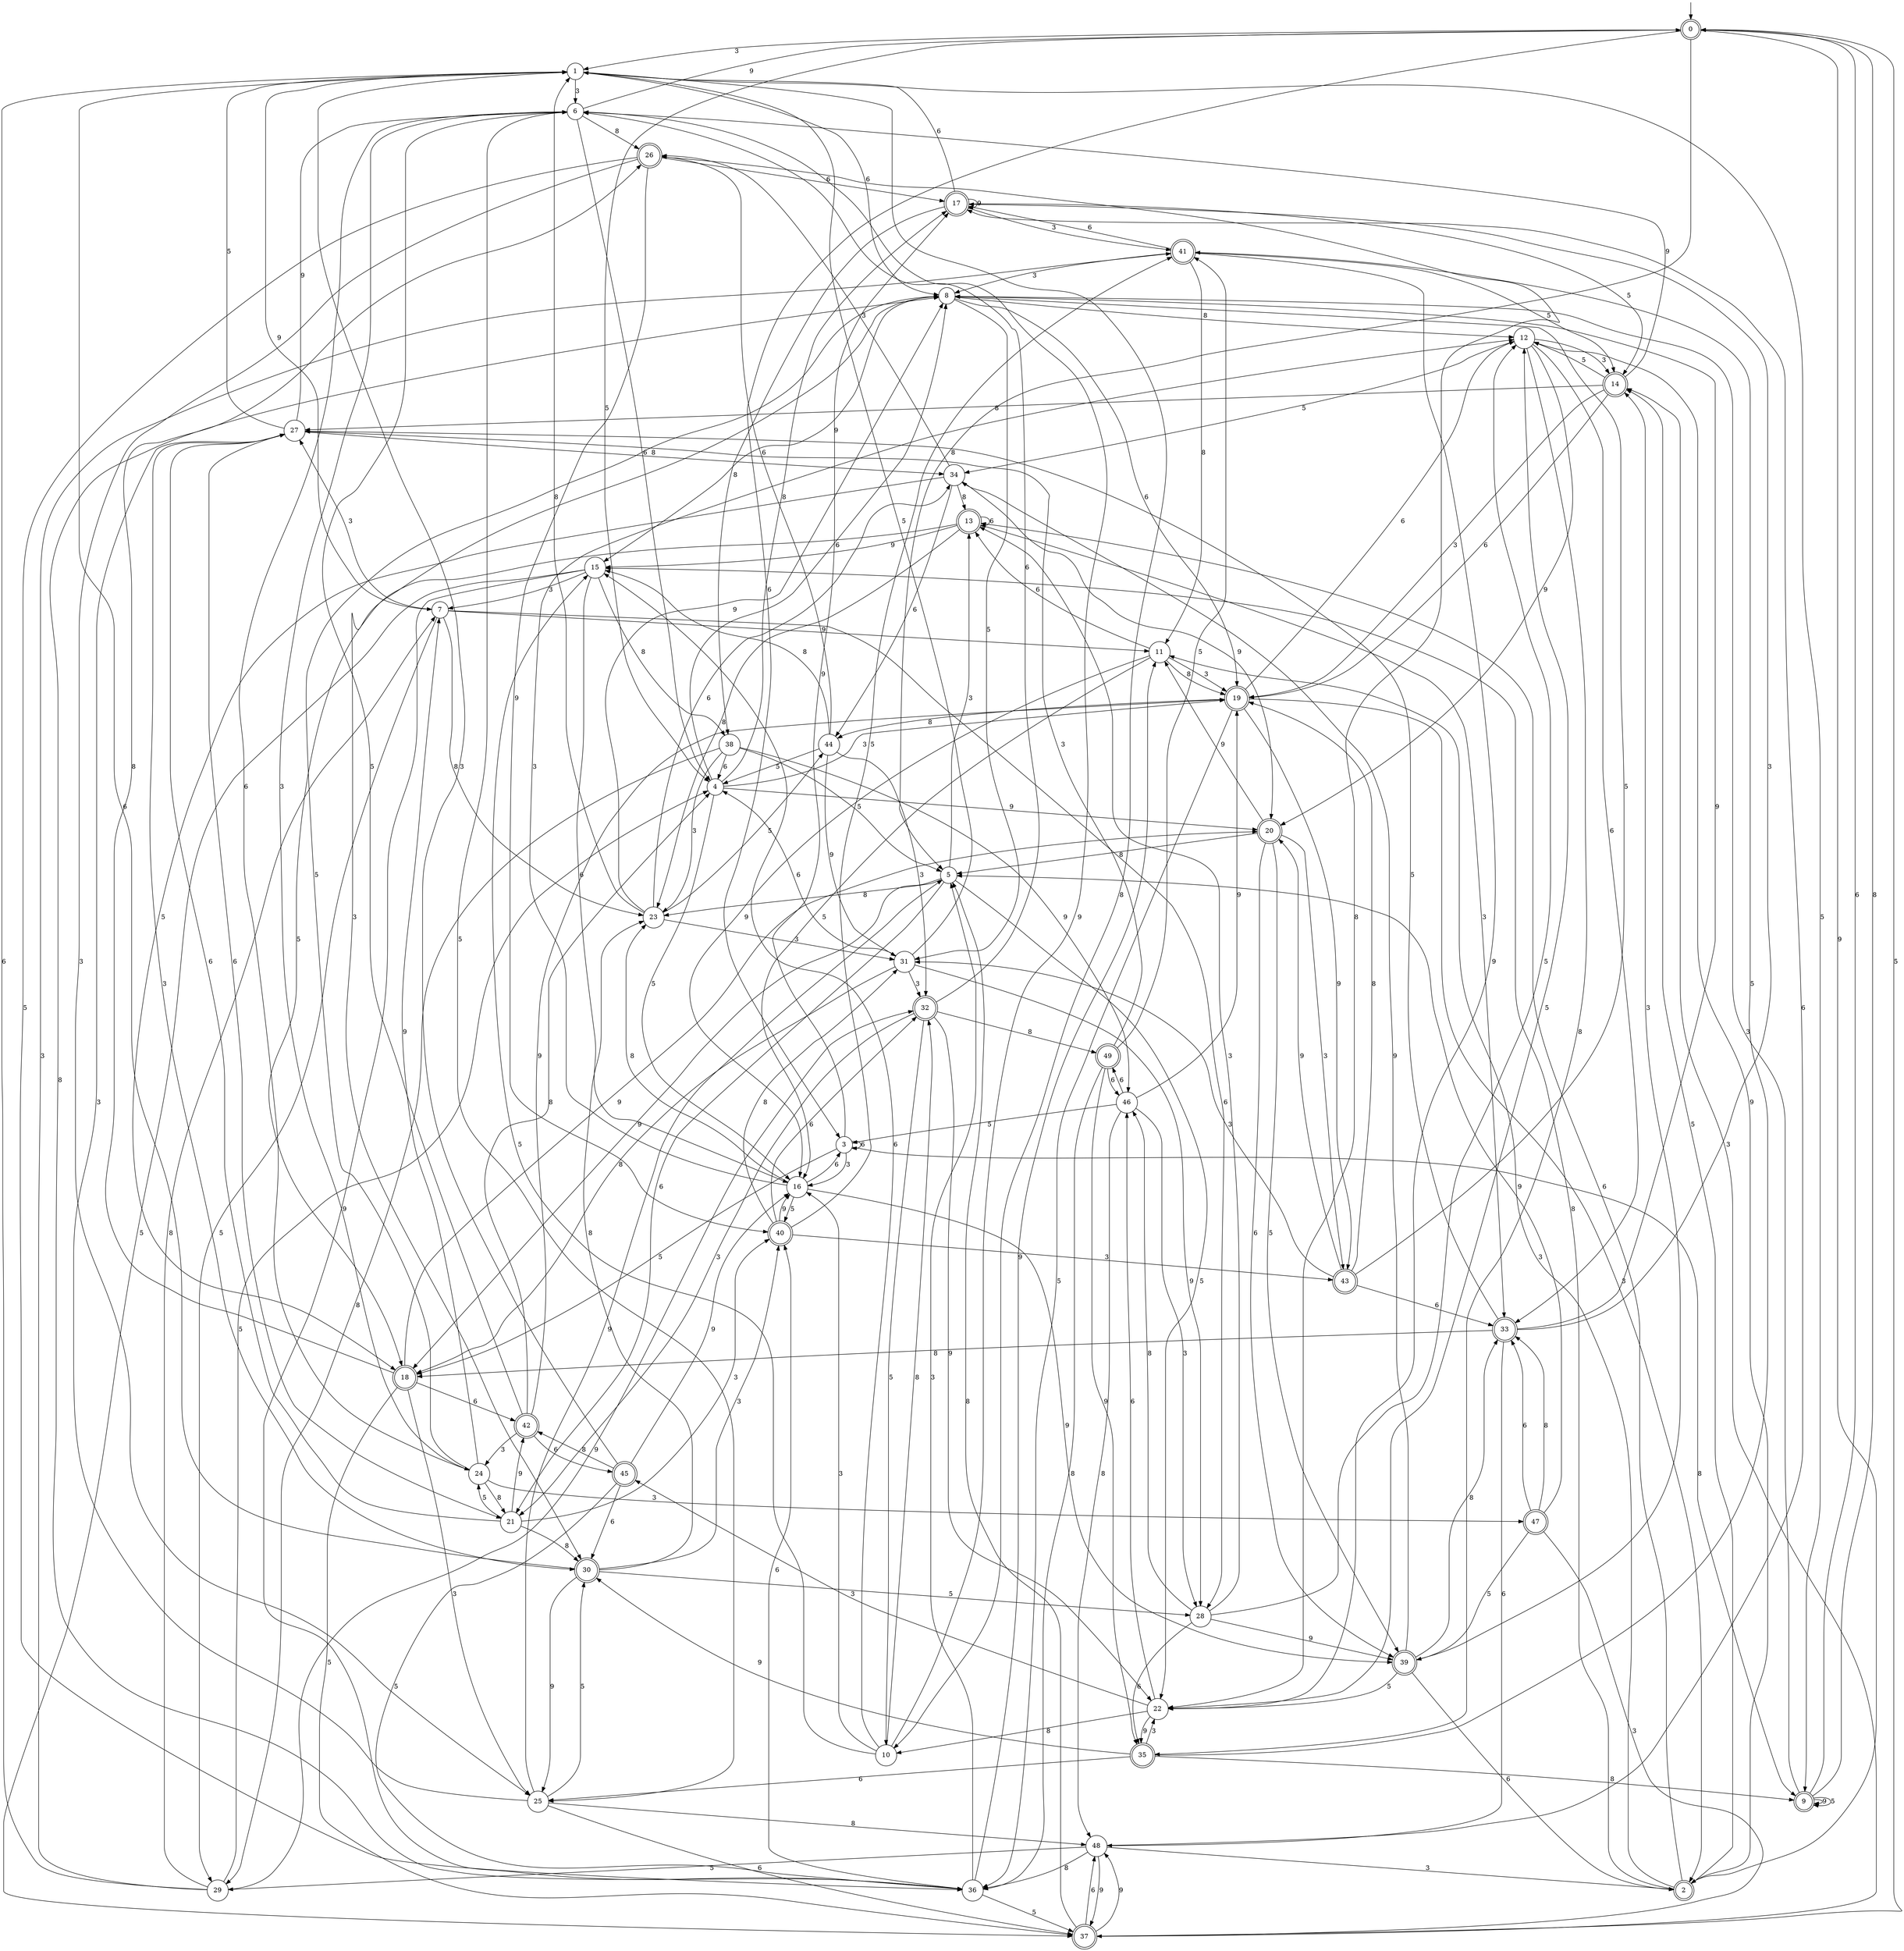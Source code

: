 digraph g {

	s0 [shape="doublecircle" label="0"];
	s1 [shape="circle" label="1"];
	s2 [shape="doublecircle" label="2"];
	s3 [shape="circle" label="3"];
	s4 [shape="circle" label="4"];
	s5 [shape="circle" label="5"];
	s6 [shape="circle" label="6"];
	s7 [shape="circle" label="7"];
	s8 [shape="circle" label="8"];
	s9 [shape="doublecircle" label="9"];
	s10 [shape="circle" label="10"];
	s11 [shape="circle" label="11"];
	s12 [shape="circle" label="12"];
	s13 [shape="doublecircle" label="13"];
	s14 [shape="doublecircle" label="14"];
	s15 [shape="circle" label="15"];
	s16 [shape="circle" label="16"];
	s17 [shape="doublecircle" label="17"];
	s18 [shape="doublecircle" label="18"];
	s19 [shape="doublecircle" label="19"];
	s20 [shape="doublecircle" label="20"];
	s21 [shape="circle" label="21"];
	s22 [shape="circle" label="22"];
	s23 [shape="circle" label="23"];
	s24 [shape="circle" label="24"];
	s25 [shape="circle" label="25"];
	s26 [shape="doublecircle" label="26"];
	s27 [shape="circle" label="27"];
	s28 [shape="circle" label="28"];
	s29 [shape="circle" label="29"];
	s30 [shape="doublecircle" label="30"];
	s31 [shape="circle" label="31"];
	s32 [shape="doublecircle" label="32"];
	s33 [shape="doublecircle" label="33"];
	s34 [shape="circle" label="34"];
	s35 [shape="doublecircle" label="35"];
	s36 [shape="circle" label="36"];
	s37 [shape="doublecircle" label="37"];
	s38 [shape="circle" label="38"];
	s39 [shape="doublecircle" label="39"];
	s40 [shape="doublecircle" label="40"];
	s41 [shape="doublecircle" label="41"];
	s42 [shape="doublecircle" label="42"];
	s43 [shape="doublecircle" label="43"];
	s44 [shape="circle" label="44"];
	s45 [shape="doublecircle" label="45"];
	s46 [shape="circle" label="46"];
	s47 [shape="doublecircle" label="47"];
	s48 [shape="circle" label="48"];
	s49 [shape="doublecircle" label="49"];
	s0 -> s1 [label="3"];
	s0 -> s2 [label="9"];
	s0 -> s3 [label="6"];
	s0 -> s4 [label="5"];
	s0 -> s5 [label="8"];
	s1 -> s6 [label="3"];
	s1 -> s7 [label="9"];
	s1 -> s8 [label="6"];
	s1 -> s9 [label="5"];
	s1 -> s10 [label="8"];
	s2 -> s11 [label="3"];
	s2 -> s12 [label="9"];
	s2 -> s13 [label="6"];
	s2 -> s14 [label="5"];
	s2 -> s15 [label="8"];
	s3 -> s16 [label="3"];
	s3 -> s17 [label="9"];
	s3 -> s3 [label="6"];
	s3 -> s18 [label="5"];
	s3 -> s9 [label="8"];
	s4 -> s19 [label="3"];
	s4 -> s20 [label="9"];
	s4 -> s8 [label="6"];
	s4 -> s16 [label="5"];
	s4 -> s17 [label="8"];
	s5 -> s13 [label="3"];
	s5 -> s18 [label="9"];
	s5 -> s21 [label="6"];
	s5 -> s22 [label="5"];
	s5 -> s23 [label="8"];
	s6 -> s24 [label="3"];
	s6 -> s0 [label="9"];
	s6 -> s4 [label="6"];
	s6 -> s25 [label="5"];
	s6 -> s26 [label="8"];
	s7 -> s27 [label="3"];
	s7 -> s11 [label="9"];
	s7 -> s28 [label="6"];
	s7 -> s29 [label="5"];
	s7 -> s23 [label="8"];
	s8 -> s30 [label="3"];
	s8 -> s15 [label="9"];
	s8 -> s19 [label="6"];
	s8 -> s31 [label="5"];
	s8 -> s12 [label="8"];
	s9 -> s8 [label="3"];
	s9 -> s9 [label="9"];
	s9 -> s0 [label="6"];
	s9 -> s9 [label="5"];
	s9 -> s0 [label="8"];
	s10 -> s16 [label="3"];
	s10 -> s6 [label="9"];
	s10 -> s15 [label="6"];
	s10 -> s15 [label="5"];
	s10 -> s32 [label="8"];
	s11 -> s19 [label="3"];
	s11 -> s16 [label="9"];
	s11 -> s13 [label="6"];
	s11 -> s16 [label="5"];
	s11 -> s19 [label="8"];
	s12 -> s14 [label="3"];
	s12 -> s20 [label="9"];
	s12 -> s33 [label="6"];
	s12 -> s34 [label="5"];
	s12 -> s35 [label="8"];
	s13 -> s33 [label="3"];
	s13 -> s15 [label="9"];
	s13 -> s13 [label="6"];
	s13 -> s18 [label="5"];
	s13 -> s23 [label="8"];
	s14 -> s19 [label="3"];
	s14 -> s6 [label="9"];
	s14 -> s19 [label="6"];
	s14 -> s12 [label="5"];
	s14 -> s27 [label="8"];
	s15 -> s7 [label="3"];
	s15 -> s36 [label="9"];
	s15 -> s16 [label="6"];
	s15 -> s37 [label="5"];
	s15 -> s38 [label="8"];
	s16 -> s12 [label="3"];
	s16 -> s39 [label="9"];
	s16 -> s3 [label="6"];
	s16 -> s40 [label="5"];
	s16 -> s23 [label="8"];
	s17 -> s41 [label="3"];
	s17 -> s17 [label="9"];
	s17 -> s1 [label="6"];
	s17 -> s14 [label="5"];
	s17 -> s38 [label="8"];
	s18 -> s25 [label="3"];
	s18 -> s20 [label="9"];
	s18 -> s42 [label="6"];
	s18 -> s37 [label="5"];
	s18 -> s26 [label="8"];
	s19 -> s2 [label="3"];
	s19 -> s43 [label="9"];
	s19 -> s12 [label="6"];
	s19 -> s36 [label="5"];
	s19 -> s44 [label="8"];
	s20 -> s43 [label="3"];
	s20 -> s11 [label="9"];
	s20 -> s39 [label="6"];
	s20 -> s39 [label="5"];
	s20 -> s5 [label="8"];
	s21 -> s40 [label="3"];
	s21 -> s42 [label="9"];
	s21 -> s27 [label="6"];
	s21 -> s24 [label="5"];
	s21 -> s30 [label="8"];
	s22 -> s45 [label="3"];
	s22 -> s35 [label="9"];
	s22 -> s46 [label="6"];
	s22 -> s12 [label="5"];
	s22 -> s10 [label="8"];
	s23 -> s31 [label="3"];
	s23 -> s8 [label="9"];
	s23 -> s34 [label="6"];
	s23 -> s44 [label="5"];
	s23 -> s1 [label="8"];
	s24 -> s47 [label="3"];
	s24 -> s7 [label="9"];
	s24 -> s6 [label="6"];
	s24 -> s8 [label="5"];
	s24 -> s21 [label="8"];
	s25 -> s27 [label="3"];
	s25 -> s5 [label="9"];
	s25 -> s37 [label="6"];
	s25 -> s30 [label="5"];
	s25 -> s48 [label="8"];
	s26 -> s25 [label="3"];
	s26 -> s40 [label="9"];
	s26 -> s17 [label="6"];
	s26 -> s36 [label="5"];
	s26 -> s22 [label="8"];
	s27 -> s30 [label="3"];
	s27 -> s6 [label="9"];
	s27 -> s21 [label="6"];
	s27 -> s1 [label="5"];
	s27 -> s34 [label="8"];
	s28 -> s13 [label="3"];
	s28 -> s39 [label="9"];
	s28 -> s35 [label="6"];
	s28 -> s12 [label="5"];
	s28 -> s46 [label="8"];
	s29 -> s41 [label="3"];
	s29 -> s32 [label="9"];
	s29 -> s1 [label="6"];
	s29 -> s4 [label="5"];
	s29 -> s7 [label="8"];
	s30 -> s40 [label="3"];
	s30 -> s25 [label="9"];
	s30 -> s1 [label="6"];
	s30 -> s28 [label="5"];
	s30 -> s23 [label="8"];
	s31 -> s32 [label="3"];
	s31 -> s28 [label="9"];
	s31 -> s4 [label="6"];
	s31 -> s1 [label="5"];
	s31 -> s18 [label="8"];
	s32 -> s21 [label="3"];
	s32 -> s22 [label="9"];
	s32 -> s6 [label="6"];
	s32 -> s10 [label="5"];
	s32 -> s49 [label="8"];
	s33 -> s17 [label="3"];
	s33 -> s8 [label="9"];
	s33 -> s48 [label="6"];
	s33 -> s27 [label="5"];
	s33 -> s18 [label="8"];
	s34 -> s26 [label="3"];
	s34 -> s20 [label="9"];
	s34 -> s44 [label="6"];
	s34 -> s18 [label="5"];
	s34 -> s13 [label="8"];
	s35 -> s22 [label="3"];
	s35 -> s30 [label="9"];
	s35 -> s25 [label="6"];
	s35 -> s41 [label="5"];
	s35 -> s9 [label="8"];
	s36 -> s5 [label="3"];
	s36 -> s11 [label="9"];
	s36 -> s40 [label="6"];
	s36 -> s37 [label="5"];
	s36 -> s8 [label="8"];
	s37 -> s14 [label="3"];
	s37 -> s48 [label="9"];
	s37 -> s48 [label="6"];
	s37 -> s0 [label="5"];
	s37 -> s5 [label="8"];
	s38 -> s23 [label="3"];
	s38 -> s46 [label="9"];
	s38 -> s4 [label="6"];
	s38 -> s5 [label="5"];
	s38 -> s29 [label="8"];
	s39 -> s14 [label="3"];
	s39 -> s34 [label="9"];
	s39 -> s2 [label="6"];
	s39 -> s22 [label="5"];
	s39 -> s33 [label="8"];
	s40 -> s43 [label="3"];
	s40 -> s16 [label="9"];
	s40 -> s32 [label="6"];
	s40 -> s41 [label="5"];
	s40 -> s31 [label="8"];
	s41 -> s8 [label="3"];
	s41 -> s22 [label="9"];
	s41 -> s17 [label="6"];
	s41 -> s14 [label="5"];
	s41 -> s11 [label="8"];
	s42 -> s24 [label="3"];
	s42 -> s19 [label="9"];
	s42 -> s45 [label="6"];
	s42 -> s6 [label="5"];
	s42 -> s4 [label="8"];
	s43 -> s31 [label="3"];
	s43 -> s20 [label="9"];
	s43 -> s33 [label="6"];
	s43 -> s8 [label="5"];
	s43 -> s19 [label="8"];
	s44 -> s32 [label="3"];
	s44 -> s31 [label="9"];
	s44 -> s26 [label="6"];
	s44 -> s4 [label="5"];
	s44 -> s15 [label="8"];
	s45 -> s1 [label="3"];
	s45 -> s16 [label="9"];
	s45 -> s30 [label="6"];
	s45 -> s36 [label="5"];
	s45 -> s42 [label="8"];
	s46 -> s28 [label="3"];
	s46 -> s19 [label="9"];
	s46 -> s49 [label="6"];
	s46 -> s3 [label="5"];
	s46 -> s48 [label="8"];
	s47 -> s37 [label="3"];
	s47 -> s5 [label="9"];
	s47 -> s33 [label="6"];
	s47 -> s39 [label="5"];
	s47 -> s33 [label="8"];
	s48 -> s2 [label="3"];
	s48 -> s37 [label="9"];
	s48 -> s17 [label="6"];
	s48 -> s29 [label="5"];
	s48 -> s36 [label="8"];
	s49 -> s27 [label="3"];
	s49 -> s35 [label="9"];
	s49 -> s46 [label="6"];
	s49 -> s41 [label="5"];
	s49 -> s36 [label="8"];

__start0 [label="" shape="none" width="0" height="0"];
__start0 -> s0;

}
